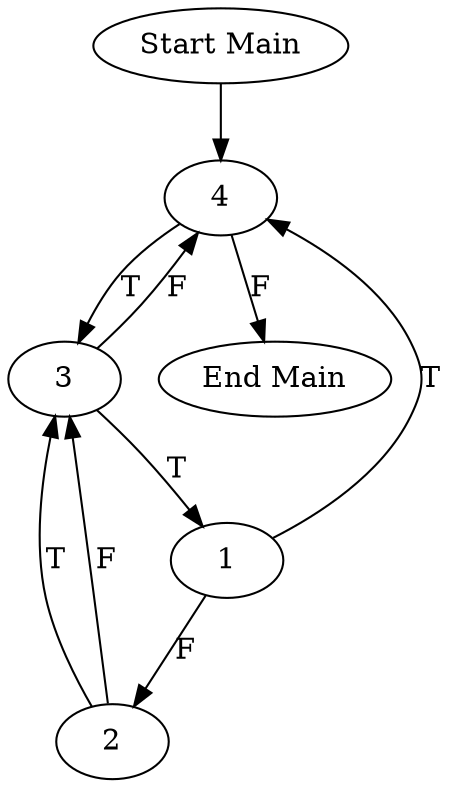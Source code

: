digraph CFG {
subgraph Main{
"Start Main" -> "4"	 
"4" -> "3" [label = "T"];
"4" -> "End Main" [label = "F"];
"3" -> "1" [label = "T"];
"3" -> "4" [label = "F"];
"2" -> "3" [label = "T"];
"2" -> "3" [label = "F"];
"1" -> "4" [label = "T"];
"1" -> "2" [label = "F"];
}
}
